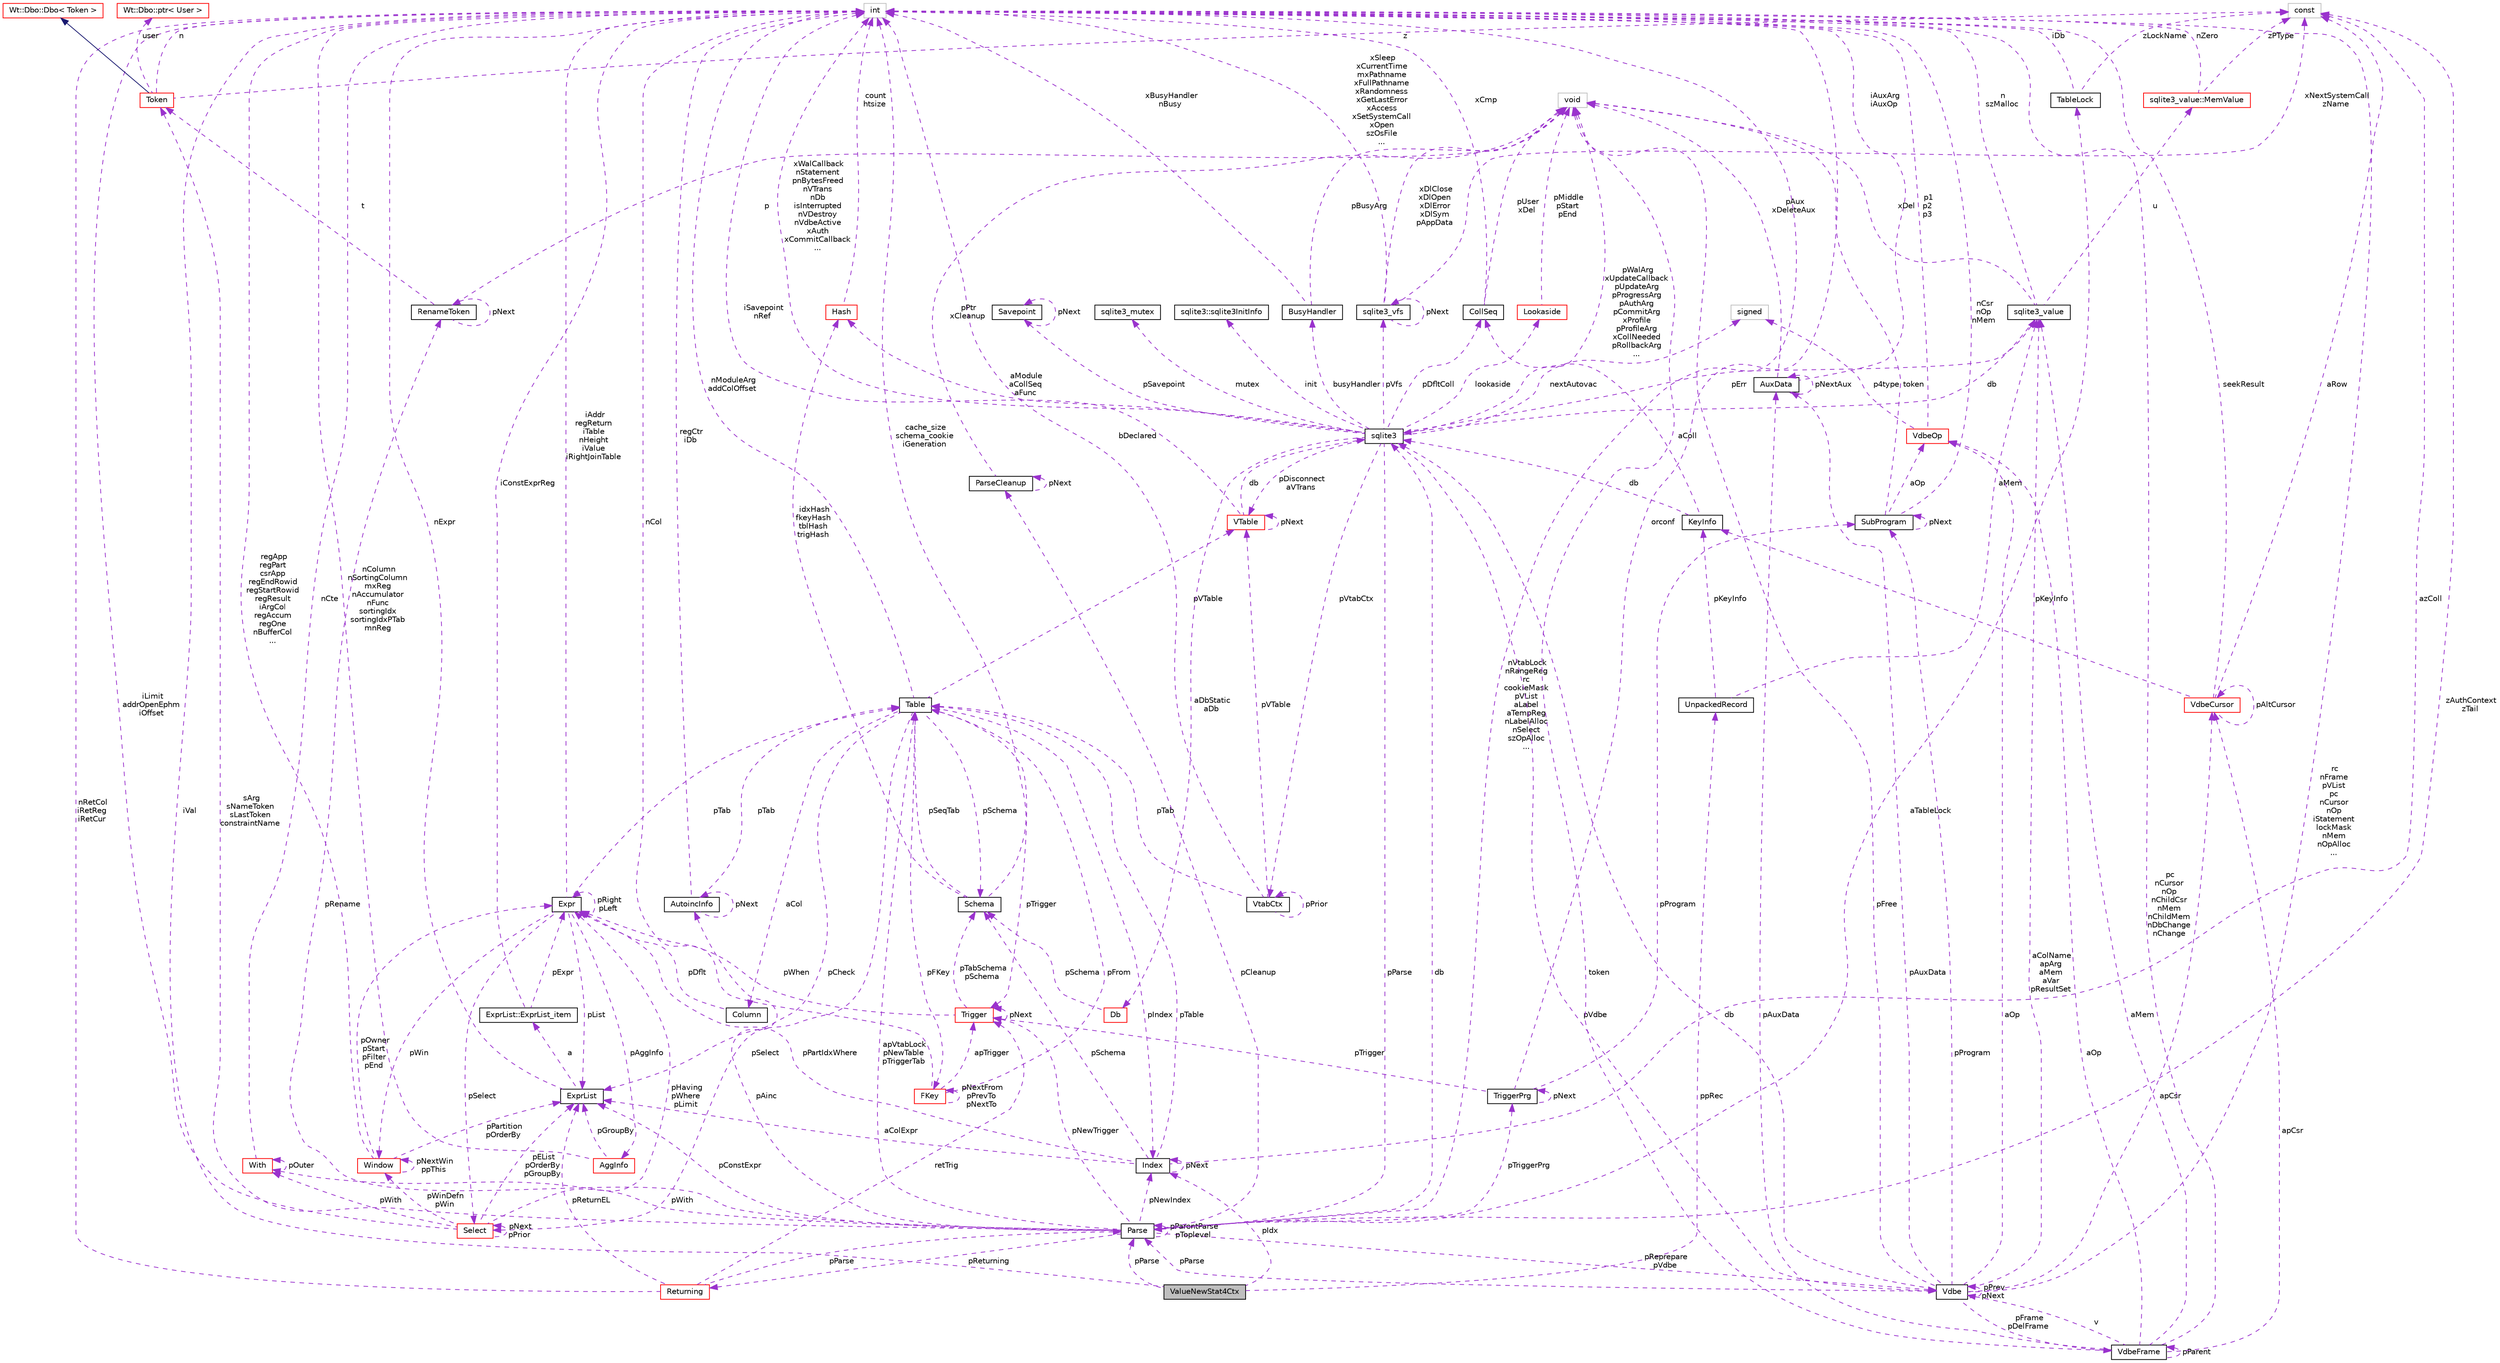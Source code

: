 digraph "ValueNewStat4Ctx"
{
 // LATEX_PDF_SIZE
  edge [fontname="Helvetica",fontsize="10",labelfontname="Helvetica",labelfontsize="10"];
  node [fontname="Helvetica",fontsize="10",shape=record];
  Node1 [label="ValueNewStat4Ctx",height=0.2,width=0.4,color="black", fillcolor="grey75", style="filled", fontcolor="black",tooltip=" "];
  Node2 -> Node1 [dir="back",color="darkorchid3",fontsize="10",style="dashed",label=" iVal" ];
  Node2 [label="int",height=0.2,width=0.4,color="grey75", fillcolor="white", style="filled",tooltip=" "];
  Node3 -> Node1 [dir="back",color="darkorchid3",fontsize="10",style="dashed",label=" ppRec" ];
  Node3 [label="UnpackedRecord",height=0.2,width=0.4,color="black", fillcolor="white", style="filled",URL="$structUnpackedRecord.html",tooltip=" "];
  Node4 -> Node3 [dir="back",color="darkorchid3",fontsize="10",style="dashed",label=" aMem" ];
  Node4 [label="sqlite3_value",height=0.2,width=0.4,color="black", fillcolor="white", style="filled",URL="$structsqlite3__value.html",tooltip=" "];
  Node5 -> Node4 [dir="back",color="darkorchid3",fontsize="10",style="dashed",label=" db" ];
  Node5 [label="sqlite3",height=0.2,width=0.4,color="black", fillcolor="white", style="filled",URL="$structsqlite3.html",tooltip=" "];
  Node6 -> Node5 [dir="back",color="darkorchid3",fontsize="10",style="dashed",label=" pVdbe" ];
  Node6 [label="Vdbe",height=0.2,width=0.4,color="black", fillcolor="white", style="filled",URL="$structVdbe.html",tooltip=" "];
  Node6 -> Node6 [dir="back",color="darkorchid3",fontsize="10",style="dashed",label=" pPrev\npNext" ];
  Node5 -> Node6 [dir="back",color="darkorchid3",fontsize="10",style="dashed",label=" db" ];
  Node7 -> Node6 [dir="back",color="darkorchid3",fontsize="10",style="dashed",label=" pFree" ];
  Node7 [label="void",height=0.2,width=0.4,color="grey75", fillcolor="white", style="filled",tooltip=" "];
  Node4 -> Node6 [dir="back",color="darkorchid3",fontsize="10",style="dashed",label=" aColName\napArg\naMem\naVar\npResultSet" ];
  Node8 -> Node6 [dir="back",color="darkorchid3",fontsize="10",style="dashed",label=" pFrame\npDelFrame" ];
  Node8 [label="VdbeFrame",height=0.2,width=0.4,color="black", fillcolor="white", style="filled",URL="$structVdbeFrame.html",tooltip=" "];
  Node6 -> Node8 [dir="back",color="darkorchid3",fontsize="10",style="dashed",label=" v" ];
  Node7 -> Node8 [dir="back",color="darkorchid3",fontsize="10",style="dashed",label=" token" ];
  Node4 -> Node8 [dir="back",color="darkorchid3",fontsize="10",style="dashed",label=" aMem" ];
  Node8 -> Node8 [dir="back",color="darkorchid3",fontsize="10",style="dashed",label=" pParent" ];
  Node2 -> Node8 [dir="back",color="darkorchid3",fontsize="10",style="dashed",label=" pc\nnCursor\nnOp\nnChildCsr\nnMem\nnChildMem\nnDbChange\nnChange" ];
  Node9 -> Node8 [dir="back",color="darkorchid3",fontsize="10",style="dashed",label=" pAuxData" ];
  Node9 [label="AuxData",height=0.2,width=0.4,color="black", fillcolor="white", style="filled",URL="$structAuxData.html",tooltip=" "];
  Node7 -> Node9 [dir="back",color="darkorchid3",fontsize="10",style="dashed",label=" pAux\nxDeleteAux" ];
  Node2 -> Node9 [dir="back",color="darkorchid3",fontsize="10",style="dashed",label=" iAuxArg\niAuxOp" ];
  Node9 -> Node9 [dir="back",color="darkorchid3",fontsize="10",style="dashed",label=" pNextAux" ];
  Node10 -> Node8 [dir="back",color="darkorchid3",fontsize="10",style="dashed",label=" apCsr" ];
  Node10 [label="VdbeCursor",height=0.2,width=0.4,color="red", fillcolor="white", style="filled",URL="$structVdbeCursor.html",tooltip=" "];
  Node2 -> Node10 [dir="back",color="darkorchid3",fontsize="10",style="dashed",label=" seekResult" ];
  Node10 -> Node10 [dir="back",color="darkorchid3",fontsize="10",style="dashed",label=" pAltCursor" ];
  Node30 -> Node10 [dir="back",color="darkorchid3",fontsize="10",style="dashed",label=" pKeyInfo" ];
  Node30 [label="KeyInfo",height=0.2,width=0.4,color="black", fillcolor="white", style="filled",URL="$structKeyInfo.html",tooltip=" "];
  Node5 -> Node30 [dir="back",color="darkorchid3",fontsize="10",style="dashed",label=" db" ];
  Node31 -> Node30 [dir="back",color="darkorchid3",fontsize="10",style="dashed",label=" aColl" ];
  Node31 [label="CollSeq",height=0.2,width=0.4,color="black", fillcolor="white", style="filled",URL="$structCollSeq.html",tooltip=" "];
  Node7 -> Node31 [dir="back",color="darkorchid3",fontsize="10",style="dashed",label=" pUser\nxDel" ];
  Node2 -> Node31 [dir="back",color="darkorchid3",fontsize="10",style="dashed",label=" xCmp" ];
  Node25 -> Node10 [dir="back",color="darkorchid3",fontsize="10",style="dashed",label=" aRow" ];
  Node25 [label="const",height=0.2,width=0.4,color="grey75", fillcolor="white", style="filled",tooltip=" "];
  Node43 -> Node8 [dir="back",color="darkorchid3",fontsize="10",style="dashed",label=" aOp" ];
  Node43 [label="VdbeOp",height=0.2,width=0.4,color="red", fillcolor="white", style="filled",URL="$structVdbeOp.html",tooltip=" "];
  Node2 -> Node43 [dir="back",color="darkorchid3",fontsize="10",style="dashed",label=" p1\np2\np3" ];
  Node78 -> Node43 [dir="back",color="darkorchid3",fontsize="10",style="dashed",label=" p4type" ];
  Node78 [label="signed",height=0.2,width=0.4,color="grey75", fillcolor="white", style="filled",tooltip=" "];
  Node2 -> Node6 [dir="back",color="darkorchid3",fontsize="10",style="dashed",label=" rc\nnFrame\npVList\npc\nnCursor\nnOp\niStatement\nlockMask\nnMem\nnOpAlloc\n..." ];
  Node9 -> Node6 [dir="back",color="darkorchid3",fontsize="10",style="dashed",label=" pAuxData" ];
  Node76 -> Node6 [dir="back",color="darkorchid3",fontsize="10",style="dashed",label=" pProgram" ];
  Node76 [label="SubProgram",height=0.2,width=0.4,color="black", fillcolor="white", style="filled",URL="$structSubProgram.html",tooltip=" "];
  Node7 -> Node76 [dir="back",color="darkorchid3",fontsize="10",style="dashed",label=" token" ];
  Node2 -> Node76 [dir="back",color="darkorchid3",fontsize="10",style="dashed",label=" nCsr\nnOp\nnMem" ];
  Node76 -> Node76 [dir="back",color="darkorchid3",fontsize="10",style="dashed",label=" pNext" ];
  Node43 -> Node76 [dir="back",color="darkorchid3",fontsize="10",style="dashed",label=" aOp" ];
  Node10 -> Node6 [dir="back",color="darkorchid3",fontsize="10",style="dashed",label=" apCsr" ];
  Node79 -> Node6 [dir="back",color="darkorchid3",fontsize="10",style="dashed",label=" pParse" ];
  Node79 [label="Parse",height=0.2,width=0.4,color="black", fillcolor="white", style="filled",URL="$structParse.html",tooltip=" "];
  Node6 -> Node79 [dir="back",color="darkorchid3",fontsize="10",style="dashed",label=" pReprepare\npVdbe" ];
  Node5 -> Node79 [dir="back",color="darkorchid3",fontsize="10",style="dashed",label=" db" ];
  Node80 -> Node79 [dir="back",color="darkorchid3",fontsize="10",style="dashed",label=" pCleanup" ];
  Node80 [label="ParseCleanup",height=0.2,width=0.4,color="black", fillcolor="white", style="filled",URL="$structParseCleanup.html",tooltip=" "];
  Node80 -> Node80 [dir="back",color="darkorchid3",fontsize="10",style="dashed",label=" pNext" ];
  Node7 -> Node80 [dir="back",color="darkorchid3",fontsize="10",style="dashed",label=" pPtr\nxCleanup" ];
  Node81 -> Node79 [dir="back",color="darkorchid3",fontsize="10",style="dashed",label=" aTableLock" ];
  Node81 [label="TableLock",height=0.2,width=0.4,color="black", fillcolor="white", style="filled",URL="$structTableLock.html",tooltip=" "];
  Node2 -> Node81 [dir="back",color="darkorchid3",fontsize="10",style="dashed",label=" iDb" ];
  Node25 -> Node81 [dir="back",color="darkorchid3",fontsize="10",style="dashed",label=" zLockName" ];
  Node82 -> Node79 [dir="back",color="darkorchid3",fontsize="10",style="dashed",label=" sArg\nsNameToken\nsLastToken\nconstraintName" ];
  Node82 [label="Token",height=0.2,width=0.4,color="red", fillcolor="white", style="filled",URL="$classToken.html",tooltip=" "];
  Node83 -> Node82 [dir="back",color="midnightblue",fontsize="10",style="solid"];
  Node83 [label="Wt::Dbo::Dbo\< Token \>",height=0.2,width=0.4,color="red", fillcolor="white", style="filled",URL="$classWt_1_1Dbo_1_1Dbo.html",tooltip=" "];
  Node92 -> Node82 [dir="back",color="darkorchid3",fontsize="10",style="dashed",label=" user" ];
  Node92 [label="Wt::Dbo::ptr\< User \>",height=0.2,width=0.4,color="red", fillcolor="white", style="filled",URL="$classWt_1_1Dbo_1_1ptr.html",tooltip=" "];
  Node2 -> Node82 [dir="back",color="darkorchid3",fontsize="10",style="dashed",label=" n" ];
  Node25 -> Node82 [dir="back",color="darkorchid3",fontsize="10",style="dashed",label=" z" ];
  Node62 -> Node79 [dir="back",color="darkorchid3",fontsize="10",style="dashed",label=" pWith" ];
  Node62 [label="With",height=0.2,width=0.4,color="red", fillcolor="white", style="filled",URL="$structWith.html",tooltip=" "];
  Node62 -> Node62 [dir="back",color="darkorchid3",fontsize="10",style="dashed",label=" pOuter" ];
  Node2 -> Node62 [dir="back",color="darkorchid3",fontsize="10",style="dashed",label=" nCte" ];
  Node2 -> Node79 [dir="back",color="darkorchid3",fontsize="10",style="dashed",label=" nVtabLock\nnRangeReg\nrc\ncookieMask\npVList\naLabel\naTempReg\nnLabelAlloc\nnSelect\nszOpAlloc\n..." ];
  Node47 -> Node79 [dir="back",color="darkorchid3",fontsize="10",style="dashed",label=" apVtabLock\npNewTable\npTriggerTab" ];
  Node47 [label="Table",height=0.2,width=0.4,color="black", fillcolor="white", style="filled",URL="$structTable.html",tooltip=" "];
  Node48 -> Node47 [dir="back",color="darkorchid3",fontsize="10",style="dashed",label=" pSchema" ];
  Node48 [label="Schema",height=0.2,width=0.4,color="black", fillcolor="white", style="filled",URL="$structSchema.html",tooltip=" "];
  Node2 -> Node48 [dir="back",color="darkorchid3",fontsize="10",style="dashed",label=" cache_size\nschema_cookie\niGeneration" ];
  Node47 -> Node48 [dir="back",color="darkorchid3",fontsize="10",style="dashed",label=" pSeqTab" ];
  Node49 -> Node48 [dir="back",color="darkorchid3",fontsize="10",style="dashed",label=" idxHash\nfkeyHash\ntblHash\ntrigHash" ];
  Node49 [label="Hash",height=0.2,width=0.4,color="red", fillcolor="white", style="filled",URL="$structHash.html",tooltip=" "];
  Node2 -> Node49 [dir="back",color="darkorchid3",fontsize="10",style="dashed",label=" count\nhtsize" ];
  Node52 -> Node47 [dir="back",color="darkorchid3",fontsize="10",style="dashed",label=" aCol" ];
  Node52 [label="Column",height=0.2,width=0.4,color="black", fillcolor="white", style="filled",URL="$structColumn.html",tooltip=" "];
  Node53 -> Node52 [dir="back",color="darkorchid3",fontsize="10",style="dashed",label=" pDflt" ];
  Node53 [label="Expr",height=0.2,width=0.4,color="black", fillcolor="white", style="filled",URL="$structExpr.html",tooltip=" "];
  Node54 -> Node53 [dir="back",color="darkorchid3",fontsize="10",style="dashed",label=" pAggInfo" ];
  Node54 [label="AggInfo",height=0.2,width=0.4,color="red", fillcolor="white", style="filled",URL="$structAggInfo.html",tooltip=" "];
  Node2 -> Node54 [dir="back",color="darkorchid3",fontsize="10",style="dashed",label=" nColumn\nnSortingColumn\nmxReg\nnAccumulator\nnFunc\nsortingIdx\nsortingIdxPTab\nmnReg" ];
  Node59 -> Node54 [dir="back",color="darkorchid3",fontsize="10",style="dashed",label=" pGroupBy" ];
  Node59 [label="ExprList",height=0.2,width=0.4,color="black", fillcolor="white", style="filled",URL="$structExprList.html",tooltip=" "];
  Node60 -> Node59 [dir="back",color="darkorchid3",fontsize="10",style="dashed",label=" a" ];
  Node60 [label="ExprList::ExprList_item",height=0.2,width=0.4,color="black", fillcolor="white", style="filled",URL="$structExprList_1_1ExprList__item.html",tooltip=" "];
  Node53 -> Node60 [dir="back",color="darkorchid3",fontsize="10",style="dashed",label=" pExpr" ];
  Node2 -> Node60 [dir="back",color="darkorchid3",fontsize="10",style="dashed",label=" iConstExprReg" ];
  Node2 -> Node59 [dir="back",color="darkorchid3",fontsize="10",style="dashed",label=" nExpr" ];
  Node53 -> Node53 [dir="back",color="darkorchid3",fontsize="10",style="dashed",label=" pRight\npLeft" ];
  Node2 -> Node53 [dir="back",color="darkorchid3",fontsize="10",style="dashed",label=" iAddr\nregReturn\niTable\nnHeight\niValue\niRightJoinTable" ];
  Node47 -> Node53 [dir="back",color="darkorchid3",fontsize="10",style="dashed",label=" pTab" ];
  Node61 -> Node53 [dir="back",color="darkorchid3",fontsize="10",style="dashed",label=" pSelect" ];
  Node61 [label="Select",height=0.2,width=0.4,color="red", fillcolor="white", style="filled",URL="$structSelect.html",tooltip=" "];
  Node53 -> Node61 [dir="back",color="darkorchid3",fontsize="10",style="dashed",label=" pHaving\npWhere\npLimit" ];
  Node62 -> Node61 [dir="back",color="darkorchid3",fontsize="10",style="dashed",label=" pWith" ];
  Node2 -> Node61 [dir="back",color="darkorchid3",fontsize="10",style="dashed",label=" iLimit\naddrOpenEphm\niOffset" ];
  Node61 -> Node61 [dir="back",color="darkorchid3",fontsize="10",style="dashed",label=" pNext\npPrior" ];
  Node59 -> Node61 [dir="back",color="darkorchid3",fontsize="10",style="dashed",label=" pEList\npOrderBy\npGroupBy" ];
  Node70 -> Node61 [dir="back",color="darkorchid3",fontsize="10",style="dashed",label=" pWinDefn\npWin" ];
  Node70 [label="Window",height=0.2,width=0.4,color="red", fillcolor="white", style="filled",URL="$structWindow.html",tooltip=" "];
  Node53 -> Node70 [dir="back",color="darkorchid3",fontsize="10",style="dashed",label=" pOwner\npStart\npFilter\npEnd" ];
  Node2 -> Node70 [dir="back",color="darkorchid3",fontsize="10",style="dashed",label=" regApp\nregPart\ncsrApp\nregEndRowid\nregStartRowid\nregResult\niArgCol\nregAccum\nregOne\nnBufferCol\n..." ];
  Node59 -> Node70 [dir="back",color="darkorchid3",fontsize="10",style="dashed",label=" pPartition\npOrderBy" ];
  Node70 -> Node70 [dir="back",color="darkorchid3",fontsize="10",style="dashed",label=" pNextWin\nppThis" ];
  Node59 -> Node53 [dir="back",color="darkorchid3",fontsize="10",style="dashed",label=" pList" ];
  Node70 -> Node53 [dir="back",color="darkorchid3",fontsize="10",style="dashed",label=" pWin" ];
  Node71 -> Node47 [dir="back",color="darkorchid3",fontsize="10",style="dashed",label=" pFKey" ];
  Node71 [label="FKey",height=0.2,width=0.4,color="red", fillcolor="white", style="filled",URL="$structFKey.html",tooltip=" "];
  Node71 -> Node71 [dir="back",color="darkorchid3",fontsize="10",style="dashed",label=" pNextFrom\npPrevTo\npNextTo" ];
  Node2 -> Node71 [dir="back",color="darkorchid3",fontsize="10",style="dashed",label=" nCol" ];
  Node47 -> Node71 [dir="back",color="darkorchid3",fontsize="10",style="dashed",label=" pFrom" ];
  Node73 -> Node71 [dir="back",color="darkorchid3",fontsize="10",style="dashed",label=" apTrigger" ];
  Node73 [label="Trigger",height=0.2,width=0.4,color="red", fillcolor="white", style="filled",URL="$structTrigger.html",tooltip=" "];
  Node48 -> Node73 [dir="back",color="darkorchid3",fontsize="10",style="dashed",label=" pTabSchema\npSchema" ];
  Node53 -> Node73 [dir="back",color="darkorchid3",fontsize="10",style="dashed",label=" pWhen" ];
  Node73 -> Node73 [dir="back",color="darkorchid3",fontsize="10",style="dashed",label=" pNext" ];
  Node45 -> Node47 [dir="back",color="darkorchid3",fontsize="10",style="dashed",label=" pVTable" ];
  Node45 [label="VTable",height=0.2,width=0.4,color="red", fillcolor="white", style="filled",URL="$structVTable.html",tooltip=" "];
  Node5 -> Node45 [dir="back",color="darkorchid3",fontsize="10",style="dashed",label=" db" ];
  Node45 -> Node45 [dir="back",color="darkorchid3",fontsize="10",style="dashed",label=" pNext" ];
  Node2 -> Node45 [dir="back",color="darkorchid3",fontsize="10",style="dashed",label=" iSavepoint\nnRef" ];
  Node2 -> Node47 [dir="back",color="darkorchid3",fontsize="10",style="dashed",label=" nModuleArg\naddColOffset" ];
  Node73 -> Node47 [dir="back",color="darkorchid3",fontsize="10",style="dashed",label=" pTrigger" ];
  Node61 -> Node47 [dir="back",color="darkorchid3",fontsize="10",style="dashed",label=" pSelect" ];
  Node59 -> Node47 [dir="back",color="darkorchid3",fontsize="10",style="dashed",label=" pCheck" ];
  Node69 -> Node47 [dir="back",color="darkorchid3",fontsize="10",style="dashed",label=" pIndex" ];
  Node69 [label="Index",height=0.2,width=0.4,color="black", fillcolor="white", style="filled",URL="$structIndex.html",tooltip=" "];
  Node48 -> Node69 [dir="back",color="darkorchid3",fontsize="10",style="dashed",label=" pSchema" ];
  Node53 -> Node69 [dir="back",color="darkorchid3",fontsize="10",style="dashed",label=" pPartIdxWhere" ];
  Node47 -> Node69 [dir="back",color="darkorchid3",fontsize="10",style="dashed",label=" pTable" ];
  Node59 -> Node69 [dir="back",color="darkorchid3",fontsize="10",style="dashed",label=" aColExpr" ];
  Node25 -> Node69 [dir="back",color="darkorchid3",fontsize="10",style="dashed",label=" azColl" ];
  Node69 -> Node69 [dir="back",color="darkorchid3",fontsize="10",style="dashed",label=" pNext" ];
  Node73 -> Node79 [dir="back",color="darkorchid3",fontsize="10",style="dashed",label=" pNewTrigger" ];
  Node96 -> Node79 [dir="back",color="darkorchid3",fontsize="10",style="dashed",label=" pTriggerPrg" ];
  Node96 [label="TriggerPrg",height=0.2,width=0.4,color="black", fillcolor="white", style="filled",URL="$structTriggerPrg.html",tooltip=" "];
  Node2 -> Node96 [dir="back",color="darkorchid3",fontsize="10",style="dashed",label=" orconf" ];
  Node76 -> Node96 [dir="back",color="darkorchid3",fontsize="10",style="dashed",label=" pProgram" ];
  Node73 -> Node96 [dir="back",color="darkorchid3",fontsize="10",style="dashed",label=" pTrigger" ];
  Node96 -> Node96 [dir="back",color="darkorchid3",fontsize="10",style="dashed",label=" pNext" ];
  Node97 -> Node79 [dir="back",color="darkorchid3",fontsize="10",style="dashed",label=" pRename" ];
  Node97 [label="RenameToken",height=0.2,width=0.4,color="black", fillcolor="white", style="filled",URL="$structRenameToken.html",tooltip=" "];
  Node82 -> Node97 [dir="back",color="darkorchid3",fontsize="10",style="dashed",label=" t" ];
  Node7 -> Node97 [dir="back",color="darkorchid3",fontsize="10",style="dashed",label=" p" ];
  Node97 -> Node97 [dir="back",color="darkorchid3",fontsize="10",style="dashed",label=" pNext" ];
  Node69 -> Node79 [dir="back",color="darkorchid3",fontsize="10",style="dashed",label=" pNewIndex" ];
  Node25 -> Node79 [dir="back",color="darkorchid3",fontsize="10",style="dashed",label=" zAuthContext\nzTail" ];
  Node98 -> Node79 [dir="back",color="darkorchid3",fontsize="10",style="dashed",label=" pReturning" ];
  Node98 [label="Returning",height=0.2,width=0.4,color="red", fillcolor="white", style="filled",URL="$structReturning.html",tooltip=" "];
  Node2 -> Node98 [dir="back",color="darkorchid3",fontsize="10",style="dashed",label=" nRetCol\niRetReg\niRetCur" ];
  Node73 -> Node98 [dir="back",color="darkorchid3",fontsize="10",style="dashed",label=" retTrig" ];
  Node59 -> Node98 [dir="back",color="darkorchid3",fontsize="10",style="dashed",label=" pReturnEL" ];
  Node79 -> Node98 [dir="back",color="darkorchid3",fontsize="10",style="dashed",label=" pParse" ];
  Node99 -> Node79 [dir="back",color="darkorchid3",fontsize="10",style="dashed",label=" pAinc" ];
  Node99 [label="AutoincInfo",height=0.2,width=0.4,color="black", fillcolor="white", style="filled",URL="$structAutoincInfo.html",tooltip=" "];
  Node2 -> Node99 [dir="back",color="darkorchid3",fontsize="10",style="dashed",label=" regCtr\niDb" ];
  Node47 -> Node99 [dir="back",color="darkorchid3",fontsize="10",style="dashed",label=" pTab" ];
  Node99 -> Node99 [dir="back",color="darkorchid3",fontsize="10",style="dashed",label=" pNext" ];
  Node59 -> Node79 [dir="back",color="darkorchid3",fontsize="10",style="dashed",label=" pConstExpr" ];
  Node79 -> Node79 [dir="back",color="darkorchid3",fontsize="10",style="dashed",label=" pParentParse\npToplevel" ];
  Node43 -> Node6 [dir="back",color="darkorchid3",fontsize="10",style="dashed",label=" aOp" ];
  Node100 -> Node5 [dir="back",color="darkorchid3",fontsize="10",style="dashed",label=" pSavepoint" ];
  Node100 [label="Savepoint",height=0.2,width=0.4,color="black", fillcolor="white", style="filled",URL="$structSavepoint.html",tooltip=" "];
  Node100 -> Node100 [dir="back",color="darkorchid3",fontsize="10",style="dashed",label=" pNext" ];
  Node7 -> Node5 [dir="back",color="darkorchid3",fontsize="10",style="dashed",label=" pWalArg\nxUpdateCallback\npUpdateArg\npProgressArg\npAuthArg\npCommitArg\nxProfile\npProfileArg\nxCollNeeded\npRollbackArg\n..." ];
  Node101 -> Node5 [dir="back",color="darkorchid3",fontsize="10",style="dashed",label=" lookaside" ];
  Node101 [label="Lookaside",height=0.2,width=0.4,color="red", fillcolor="white", style="filled",URL="$structLookaside.html",tooltip=" "];
  Node7 -> Node101 [dir="back",color="darkorchid3",fontsize="10",style="dashed",label=" pMiddle\npStart\npEnd" ];
  Node4 -> Node5 [dir="back",color="darkorchid3",fontsize="10",style="dashed",label=" pErr" ];
  Node15 -> Node5 [dir="back",color="darkorchid3",fontsize="10",style="dashed",label=" mutex" ];
  Node15 [label="sqlite3_mutex",height=0.2,width=0.4,color="black", fillcolor="white", style="filled",URL="$structsqlite3__mutex.html",tooltip=" "];
  Node26 -> Node5 [dir="back",color="darkorchid3",fontsize="10",style="dashed",label=" pVfs" ];
  Node26 [label="sqlite3_vfs",height=0.2,width=0.4,color="black", fillcolor="white", style="filled",URL="$structsqlite3__vfs.html",tooltip=" "];
  Node7 -> Node26 [dir="back",color="darkorchid3",fontsize="10",style="dashed",label=" xDlClose\nxDlOpen\nxDlError\nxDlSym\npAppData" ];
  Node26 -> Node26 [dir="back",color="darkorchid3",fontsize="10",style="dashed",label=" pNext" ];
  Node2 -> Node26 [dir="back",color="darkorchid3",fontsize="10",style="dashed",label=" xSleep\nxCurrentTime\nmxPathname\nxFullPathname\nxRandomness\nxGetLastError\nxAccess\nxSetSystemCall\nxOpen\nszOsFile\n..." ];
  Node25 -> Node26 [dir="back",color="darkorchid3",fontsize="10",style="dashed",label=" xNextSystemCall\nzName" ];
  Node103 -> Node5 [dir="back",color="darkorchid3",fontsize="10",style="dashed",label=" init" ];
  Node103 [label="sqlite3::sqlite3InitInfo",height=0.2,width=0.4,color="black", fillcolor="white", style="filled",URL="$structsqlite3_1_1sqlite3InitInfo.html",tooltip=" "];
  Node104 -> Node5 [dir="back",color="darkorchid3",fontsize="10",style="dashed",label=" busyHandler" ];
  Node104 [label="BusyHandler",height=0.2,width=0.4,color="black", fillcolor="white", style="filled",URL="$structBusyHandler.html",tooltip=" "];
  Node7 -> Node104 [dir="back",color="darkorchid3",fontsize="10",style="dashed",label=" pBusyArg" ];
  Node2 -> Node104 [dir="back",color="darkorchid3",fontsize="10",style="dashed",label=" xBusyHandler\nnBusy" ];
  Node105 -> Node5 [dir="back",color="darkorchid3",fontsize="10",style="dashed",label=" pVtabCtx" ];
  Node105 [label="VtabCtx",height=0.2,width=0.4,color="black", fillcolor="white", style="filled",URL="$structVtabCtx.html",tooltip=" "];
  Node105 -> Node105 [dir="back",color="darkorchid3",fontsize="10",style="dashed",label=" pPrior" ];
  Node2 -> Node105 [dir="back",color="darkorchid3",fontsize="10",style="dashed",label=" bDeclared" ];
  Node45 -> Node105 [dir="back",color="darkorchid3",fontsize="10",style="dashed",label=" pVTable" ];
  Node47 -> Node105 [dir="back",color="darkorchid3",fontsize="10",style="dashed",label=" pTab" ];
  Node31 -> Node5 [dir="back",color="darkorchid3",fontsize="10",style="dashed",label=" pDfltColl" ];
  Node45 -> Node5 [dir="back",color="darkorchid3",fontsize="10",style="dashed",label=" pDisconnect\naVTrans" ];
  Node2 -> Node5 [dir="back",color="darkorchid3",fontsize="10",style="dashed",label=" xWalCallback\nnStatement\npnBytesFreed\nnVTrans\nnDb\nisInterrupted\nnVDestroy\nnVdbeActive\nxAuth\nxCommitCallback\n..." ];
  Node78 -> Node5 [dir="back",color="darkorchid3",fontsize="10",style="dashed",label=" nextAutovac" ];
  Node106 -> Node5 [dir="back",color="darkorchid3",fontsize="10",style="dashed",label=" aDbStatic\naDb" ];
  Node106 [label="Db",height=0.2,width=0.4,color="red", fillcolor="white", style="filled",URL="$structDb.html",tooltip=" "];
  Node48 -> Node106 [dir="back",color="darkorchid3",fontsize="10",style="dashed",label=" pSchema" ];
  Node49 -> Node5 [dir="back",color="darkorchid3",fontsize="10",style="dashed",label=" aModule\naCollSeq\naFunc" ];
  Node79 -> Node5 [dir="back",color="darkorchid3",fontsize="10",style="dashed",label=" pParse" ];
  Node7 -> Node4 [dir="back",color="darkorchid3",fontsize="10",style="dashed",label=" xDel" ];
  Node107 -> Node4 [dir="back",color="darkorchid3",fontsize="10",style="dashed",label=" u" ];
  Node107 [label="sqlite3_value::MemValue",height=0.2,width=0.4,color="red", fillcolor="white", style="filled",URL="$unionsqlite3__value_1_1MemValue.html",tooltip=" "];
  Node2 -> Node107 [dir="back",color="darkorchid3",fontsize="10",style="dashed",label=" nZero" ];
  Node25 -> Node107 [dir="back",color="darkorchid3",fontsize="10",style="dashed",label=" zPType" ];
  Node2 -> Node4 [dir="back",color="darkorchid3",fontsize="10",style="dashed",label=" n\nszMalloc" ];
  Node30 -> Node3 [dir="back",color="darkorchid3",fontsize="10",style="dashed",label=" pKeyInfo" ];
  Node69 -> Node1 [dir="back",color="darkorchid3",fontsize="10",style="dashed",label=" pIdx" ];
  Node79 -> Node1 [dir="back",color="darkorchid3",fontsize="10",style="dashed",label=" pParse" ];
}

